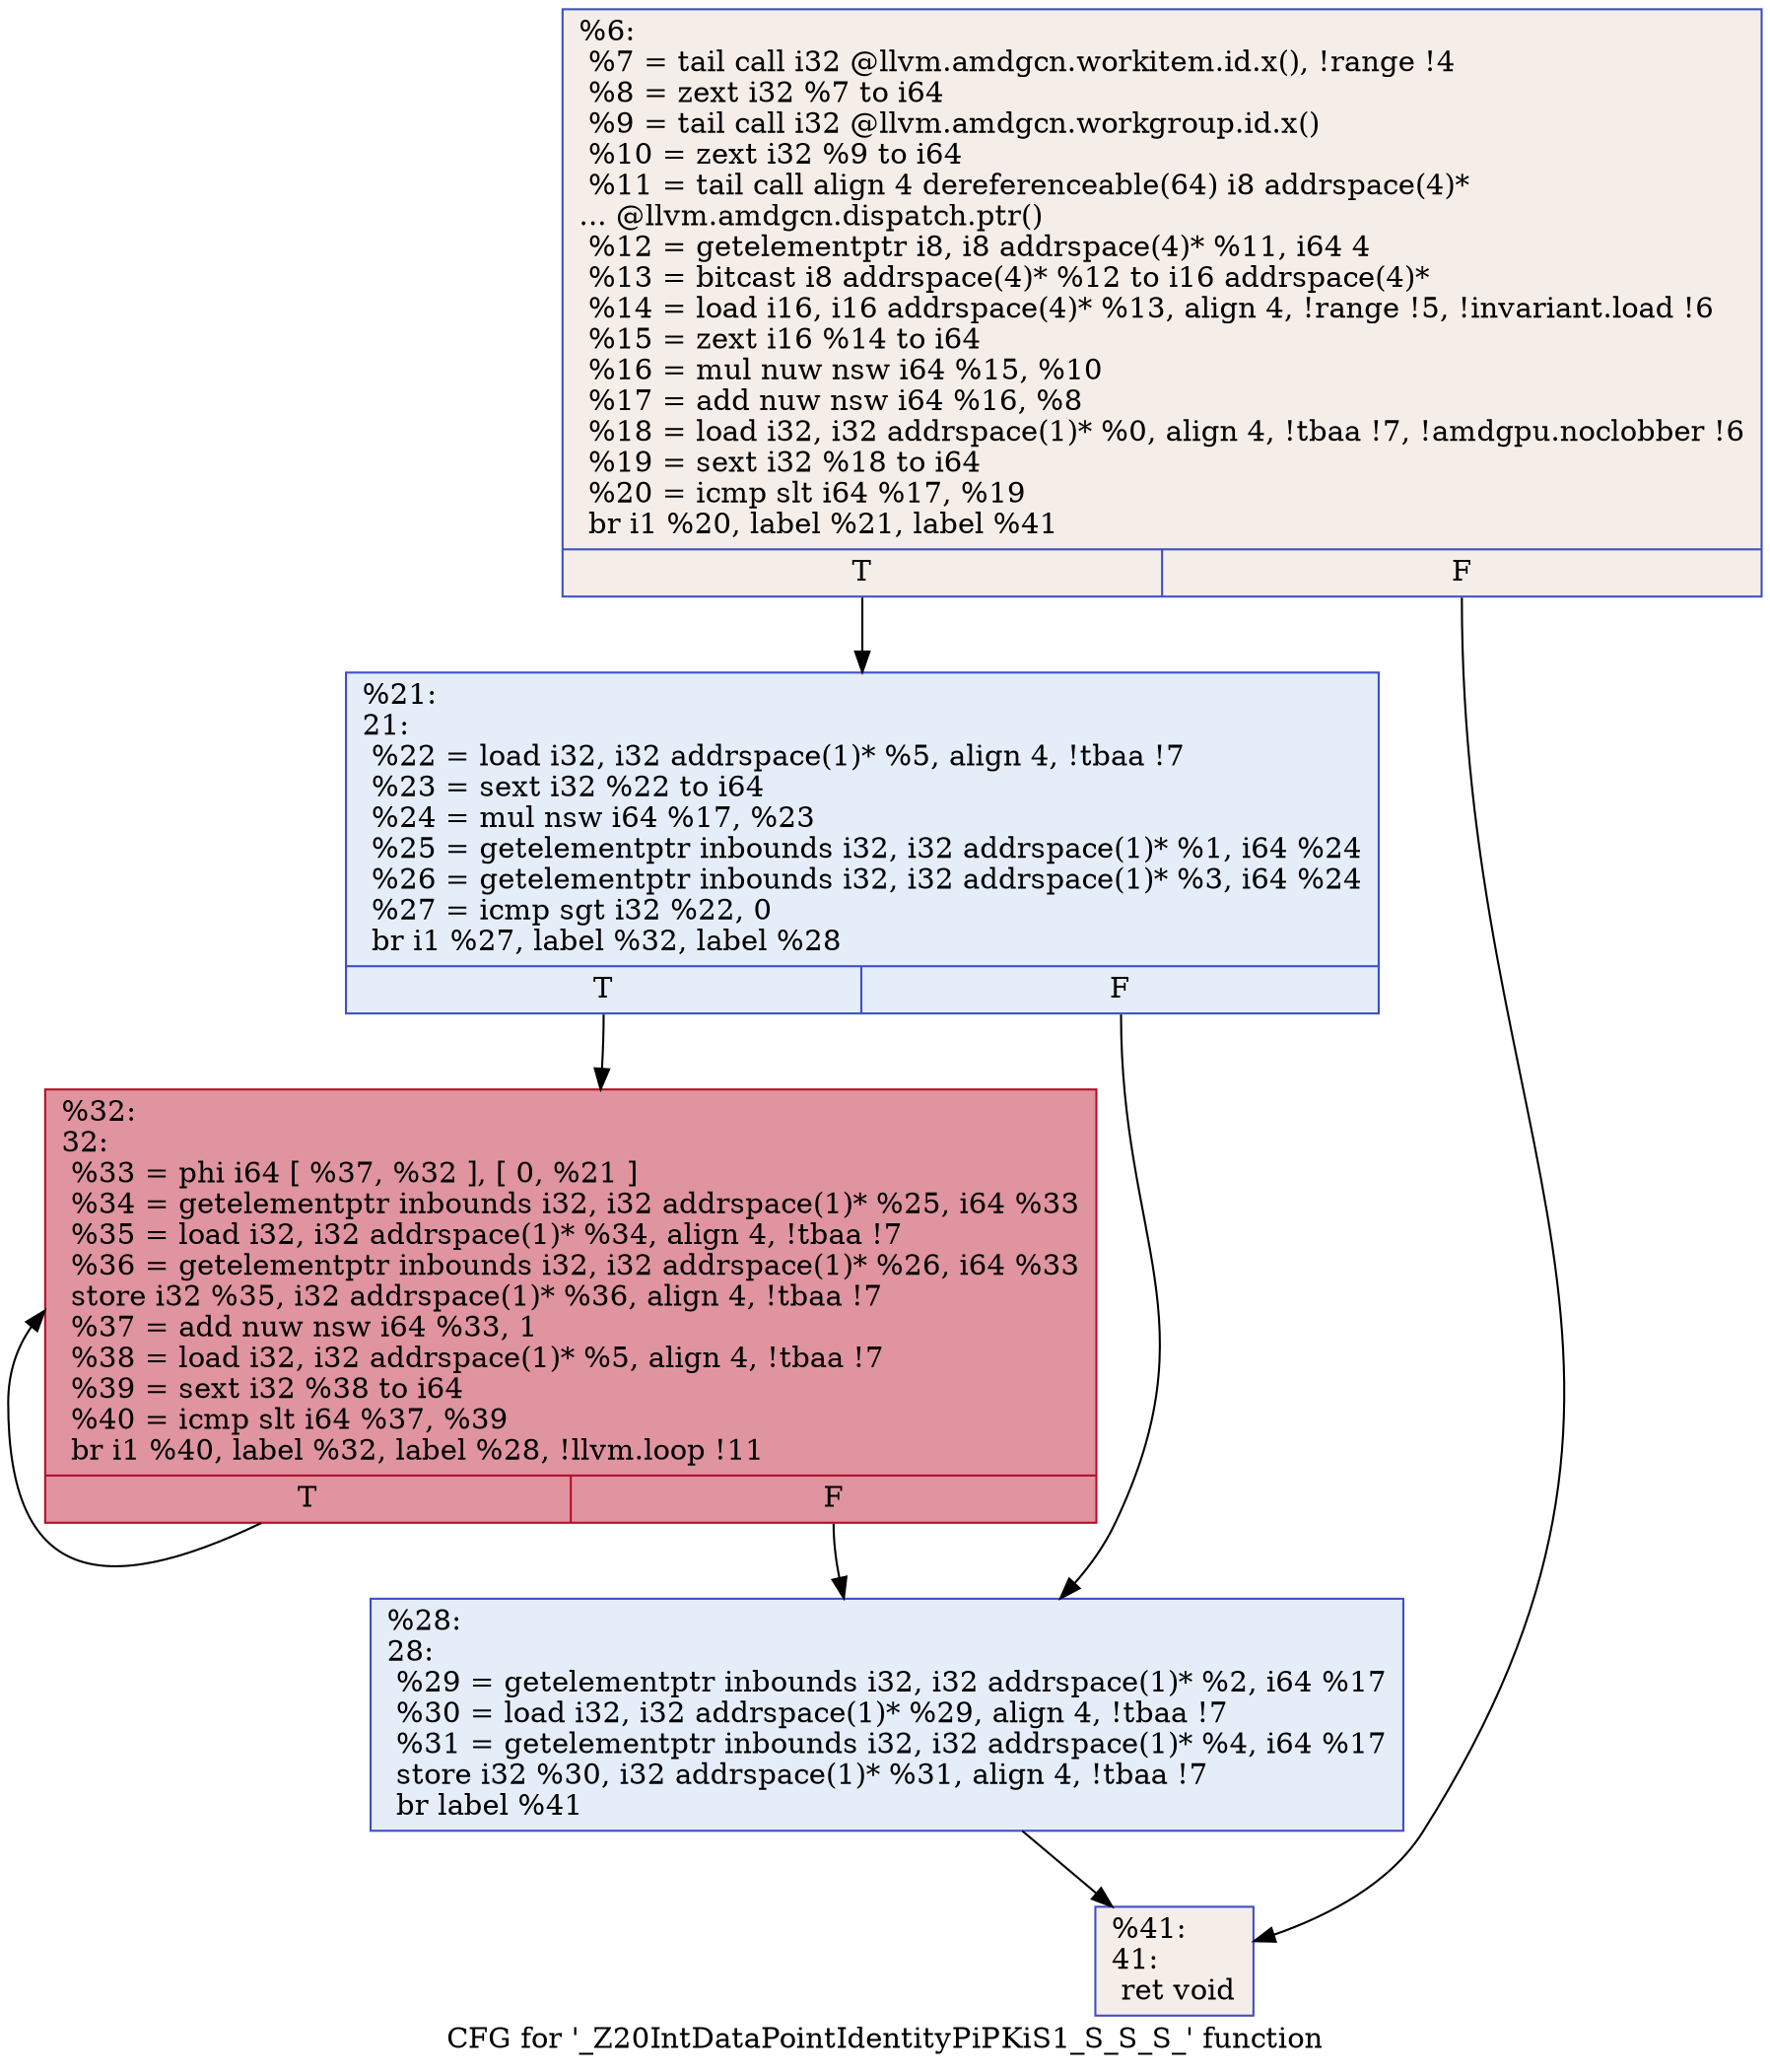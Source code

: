digraph "CFG for '_Z20IntDataPointIdentityPiPKiS1_S_S_S_' function" {
	label="CFG for '_Z20IntDataPointIdentityPiPKiS1_S_S_S_' function";

	Node0x4d97590 [shape=record,color="#3d50c3ff", style=filled, fillcolor="#e8d6cc70",label="{%6:\l  %7 = tail call i32 @llvm.amdgcn.workitem.id.x(), !range !4\l  %8 = zext i32 %7 to i64\l  %9 = tail call i32 @llvm.amdgcn.workgroup.id.x()\l  %10 = zext i32 %9 to i64\l  %11 = tail call align 4 dereferenceable(64) i8 addrspace(4)*\l... @llvm.amdgcn.dispatch.ptr()\l  %12 = getelementptr i8, i8 addrspace(4)* %11, i64 4\l  %13 = bitcast i8 addrspace(4)* %12 to i16 addrspace(4)*\l  %14 = load i16, i16 addrspace(4)* %13, align 4, !range !5, !invariant.load !6\l  %15 = zext i16 %14 to i64\l  %16 = mul nuw nsw i64 %15, %10\l  %17 = add nuw nsw i64 %16, %8\l  %18 = load i32, i32 addrspace(1)* %0, align 4, !tbaa !7, !amdgpu.noclobber !6\l  %19 = sext i32 %18 to i64\l  %20 = icmp slt i64 %17, %19\l  br i1 %20, label %21, label %41\l|{<s0>T|<s1>F}}"];
	Node0x4d97590:s0 -> Node0x4d99e90;
	Node0x4d97590:s1 -> Node0x4d99f20;
	Node0x4d99e90 [shape=record,color="#3d50c3ff", style=filled, fillcolor="#c5d6f270",label="{%21:\l21:                                               \l  %22 = load i32, i32 addrspace(1)* %5, align 4, !tbaa !7\l  %23 = sext i32 %22 to i64\l  %24 = mul nsw i64 %17, %23\l  %25 = getelementptr inbounds i32, i32 addrspace(1)* %1, i64 %24\l  %26 = getelementptr inbounds i32, i32 addrspace(1)* %3, i64 %24\l  %27 = icmp sgt i32 %22, 0\l  br i1 %27, label %32, label %28\l|{<s0>T|<s1>F}}"];
	Node0x4d99e90:s0 -> Node0x4d9a9b0;
	Node0x4d99e90:s1 -> Node0x4d9aa00;
	Node0x4d9aa00 [shape=record,color="#3d50c3ff", style=filled, fillcolor="#c5d6f270",label="{%28:\l28:                                               \l  %29 = getelementptr inbounds i32, i32 addrspace(1)* %2, i64 %17\l  %30 = load i32, i32 addrspace(1)* %29, align 4, !tbaa !7\l  %31 = getelementptr inbounds i32, i32 addrspace(1)* %4, i64 %17\l  store i32 %30, i32 addrspace(1)* %31, align 4, !tbaa !7\l  br label %41\l}"];
	Node0x4d9aa00 -> Node0x4d99f20;
	Node0x4d9a9b0 [shape=record,color="#b70d28ff", style=filled, fillcolor="#b70d2870",label="{%32:\l32:                                               \l  %33 = phi i64 [ %37, %32 ], [ 0, %21 ]\l  %34 = getelementptr inbounds i32, i32 addrspace(1)* %25, i64 %33\l  %35 = load i32, i32 addrspace(1)* %34, align 4, !tbaa !7\l  %36 = getelementptr inbounds i32, i32 addrspace(1)* %26, i64 %33\l  store i32 %35, i32 addrspace(1)* %36, align 4, !tbaa !7\l  %37 = add nuw nsw i64 %33, 1\l  %38 = load i32, i32 addrspace(1)* %5, align 4, !tbaa !7\l  %39 = sext i32 %38 to i64\l  %40 = icmp slt i64 %37, %39\l  br i1 %40, label %32, label %28, !llvm.loop !11\l|{<s0>T|<s1>F}}"];
	Node0x4d9a9b0:s0 -> Node0x4d9a9b0;
	Node0x4d9a9b0:s1 -> Node0x4d9aa00;
	Node0x4d99f20 [shape=record,color="#3d50c3ff", style=filled, fillcolor="#e8d6cc70",label="{%41:\l41:                                               \l  ret void\l}"];
}
